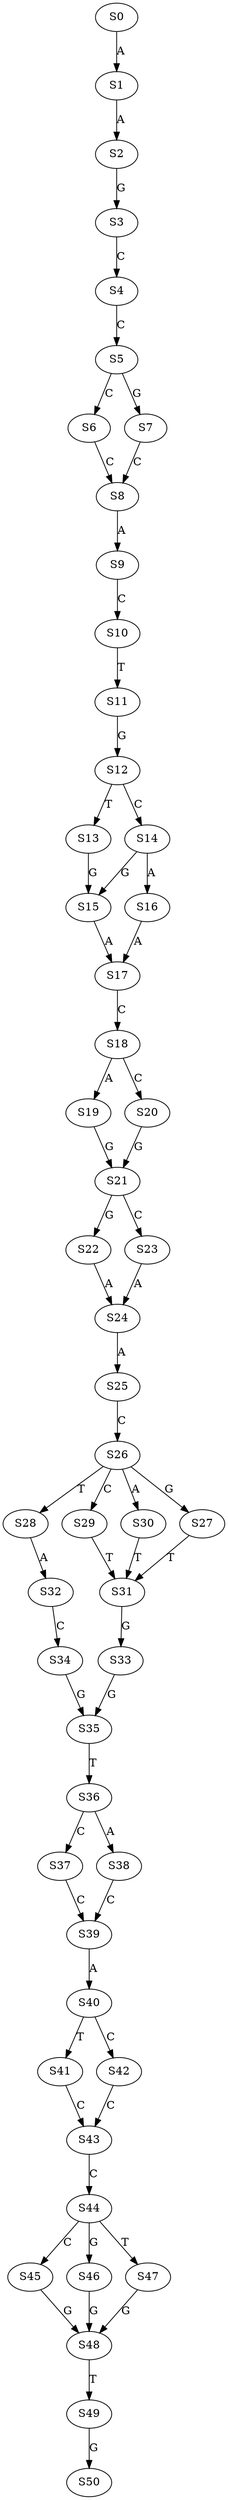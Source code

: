 strict digraph  {
	S0 -> S1 [ label = A ];
	S1 -> S2 [ label = A ];
	S2 -> S3 [ label = G ];
	S3 -> S4 [ label = C ];
	S4 -> S5 [ label = C ];
	S5 -> S6 [ label = C ];
	S5 -> S7 [ label = G ];
	S6 -> S8 [ label = C ];
	S7 -> S8 [ label = C ];
	S8 -> S9 [ label = A ];
	S9 -> S10 [ label = C ];
	S10 -> S11 [ label = T ];
	S11 -> S12 [ label = G ];
	S12 -> S13 [ label = T ];
	S12 -> S14 [ label = C ];
	S13 -> S15 [ label = G ];
	S14 -> S16 [ label = A ];
	S14 -> S15 [ label = G ];
	S15 -> S17 [ label = A ];
	S16 -> S17 [ label = A ];
	S17 -> S18 [ label = C ];
	S18 -> S19 [ label = A ];
	S18 -> S20 [ label = C ];
	S19 -> S21 [ label = G ];
	S20 -> S21 [ label = G ];
	S21 -> S22 [ label = G ];
	S21 -> S23 [ label = C ];
	S22 -> S24 [ label = A ];
	S23 -> S24 [ label = A ];
	S24 -> S25 [ label = A ];
	S25 -> S26 [ label = C ];
	S26 -> S27 [ label = G ];
	S26 -> S28 [ label = T ];
	S26 -> S29 [ label = C ];
	S26 -> S30 [ label = A ];
	S27 -> S31 [ label = T ];
	S28 -> S32 [ label = A ];
	S29 -> S31 [ label = T ];
	S30 -> S31 [ label = T ];
	S31 -> S33 [ label = G ];
	S32 -> S34 [ label = C ];
	S33 -> S35 [ label = G ];
	S34 -> S35 [ label = G ];
	S35 -> S36 [ label = T ];
	S36 -> S37 [ label = C ];
	S36 -> S38 [ label = A ];
	S37 -> S39 [ label = C ];
	S38 -> S39 [ label = C ];
	S39 -> S40 [ label = A ];
	S40 -> S41 [ label = T ];
	S40 -> S42 [ label = C ];
	S41 -> S43 [ label = C ];
	S42 -> S43 [ label = C ];
	S43 -> S44 [ label = C ];
	S44 -> S45 [ label = C ];
	S44 -> S46 [ label = G ];
	S44 -> S47 [ label = T ];
	S45 -> S48 [ label = G ];
	S46 -> S48 [ label = G ];
	S47 -> S48 [ label = G ];
	S48 -> S49 [ label = T ];
	S49 -> S50 [ label = G ];
}
